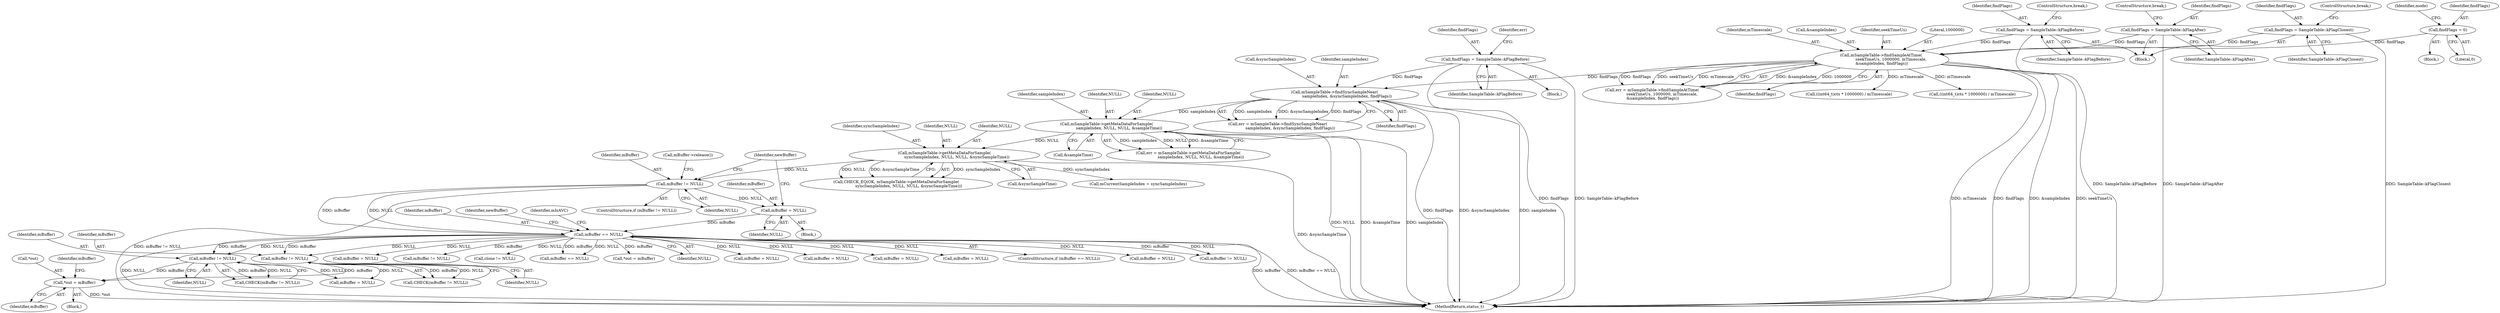 digraph "0_Android_7a282fb64fef25349e9d341f102d9cea3bf75baf@pointer" {
"1000757" [label="(Call,*out = mBuffer)"];
"1000553" [label="(Call,mBuffer != NULL)"];
"1000264" [label="(Call,mBuffer == NULL)"];
"1000251" [label="(Call,mBuffer = NULL)"];
"1000246" [label="(Call,mBuffer != NULL)"];
"1000236" [label="(Call,mSampleTable->getMetaDataForSample(\n                    syncSampleIndex, NULL, NULL, &syncSampleTime))"];
"1000204" [label="(Call,mSampleTable->getMetaDataForSample(\n                    sampleIndex, NULL, NULL, &sampleTime))"];
"1000191" [label="(Call,mSampleTable->findSyncSampleNear(\n                    sampleIndex, &syncSampleIndex, findFlags))"];
"1000180" [label="(Call,findFlags = SampleTable::kFlagBefore)"];
"1000168" [label="(Call,mSampleTable->findSampleAtTime(\n                seekTimeUs, 1000000, mTimescale,\n &sampleIndex, findFlags))"];
"1000144" [label="(Call,findFlags = SampleTable::kFlagBefore)"];
"1000149" [label="(Call,findFlags = SampleTable::kFlagAfter)"];
"1000155" [label="(Call,findFlags = SampleTable::kFlagClosest)"];
"1000137" [label="(Call,findFlags = 0)"];
"1000716" [label="(Call,mBuffer != NULL)"];
"1000448" [label="(Call,mBuffer = NULL)"];
"1000236" [label="(Call,mSampleTable->getMetaDataForSample(\n                    syncSampleIndex, NULL, NULL, &syncSampleTime))"];
"1000467" [label="(Call,mBuffer != NULL)"];
"1000458" [label="(Call,clone != NULL)"];
"1000247" [label="(Identifier,mBuffer)"];
"1000171" [label="(Identifier,mTimescale)"];
"1000234" [label="(Call,CHECK_EQ(OK, mSampleTable->getMetaDataForSample(\n                    syncSampleIndex, NULL, NULL, &syncSampleTime)))"];
"1000240" [label="(Call,&syncSampleTime)"];
"1000766" [label="(MethodReturn,status_t)"];
"1000172" [label="(Call,&sampleIndex)"];
"1000265" [label="(Identifier,mBuffer)"];
"1000304" [label="(Call,mBuffer == NULL)"];
"1000403" [label="(Call,*out = mBuffer)"];
"1000250" [label="(Call,mBuffer->release())"];
"1000718" [label="(Identifier,NULL)"];
"1000193" [label="(Call,&syncSampleIndex)"];
"1000552" [label="(Call,CHECK(mBuffer != NULL))"];
"1000145" [label="(Identifier,findFlags)"];
"1000761" [label="(Call,mBuffer = NULL)"];
"1000757" [label="(Call,*out = mBuffer)"];
"1000180" [label="(Call,findFlags = SampleTable::kFlagBefore)"];
"1000266" [label="(Identifier,NULL)"];
"1000269" [label="(Identifier,newBuffer)"];
"1000147" [label="(ControlStructure,break;)"];
"1000142" [label="(Block,)"];
"1000135" [label="(Block,)"];
"1000208" [label="(Call,&sampleTime)"];
"1000156" [label="(Identifier,findFlags)"];
"1000151" [label="(Identifier,SampleTable::kFlagAfter)"];
"1000760" [label="(Identifier,mBuffer)"];
"1000249" [label="(Block,)"];
"1000192" [label="(Identifier,sampleIndex)"];
"1000758" [label="(Call,*out)"];
"1000544" [label="(Call,mBuffer = NULL)"];
"1000166" [label="(Call,err = mSampleTable->findSampleAtTime(\n                seekTimeUs, 1000000, mTimescale,\n &sampleIndex, findFlags))"];
"1000139" [label="(Literal,0)"];
"1000717" [label="(Identifier,mBuffer)"];
"1000324" [label="(Identifier,mIsAVC)"];
"1000554" [label="(Identifier,mBuffer)"];
"1000264" [label="(Call,mBuffer == NULL)"];
"1000158" [label="(ControlStructure,break;)"];
"1000182" [label="(Identifier,SampleTable::kFlagBefore)"];
"1000407" [label="(Call,mBuffer = NULL)"];
"1000205" [label="(Identifier,sampleIndex)"];
"1000206" [label="(Identifier,NULL)"];
"1000716" [label="(Call,mBuffer != NULL)"];
"1000497" [label="(Block,)"];
"1000174" [label="(Identifier,findFlags)"];
"1000152" [label="(ControlStructure,break;)"];
"1000202" [label="(Call,err = mSampleTable->getMetaDataForSample(\n                    sampleIndex, NULL, NULL, &sampleTime))"];
"1000168" [label="(Call,mSampleTable->findSampleAtTime(\n                seekTimeUs, 1000000, mTimescale,\n &sampleIndex, findFlags))"];
"1000189" [label="(Call,err = mSampleTable->findSyncSampleNear(\n                    sampleIndex, &syncSampleIndex, findFlags))"];
"1000625" [label="(Call,mBuffer = NULL)"];
"1000245" [label="(ControlStructure,if (mBuffer != NULL))"];
"1000237" [label="(Identifier,syncSampleIndex)"];
"1000146" [label="(Identifier,SampleTable::kFlagBefore)"];
"1000150" [label="(Identifier,findFlags)"];
"1000191" [label="(Call,mSampleTable->findSyncSampleNear(\n                    sampleIndex, &syncSampleIndex, findFlags))"];
"1000169" [label="(Identifier,seekTimeUs)"];
"1000141" [label="(Identifier,mode)"];
"1000149" [label="(Call,findFlags = SampleTable::kFlagAfter)"];
"1000207" [label="(Identifier,NULL)"];
"1000157" [label="(Identifier,SampleTable::kFlagClosest)"];
"1000762" [label="(Identifier,mBuffer)"];
"1000246" [label="(Call,mBuffer != NULL)"];
"1000239" [label="(Identifier,NULL)"];
"1000195" [label="(Identifier,findFlags)"];
"1000238" [label="(Identifier,NULL)"];
"1000181" [label="(Identifier,findFlags)"];
"1000138" [label="(Identifier,findFlags)"];
"1000253" [label="(Identifier,NULL)"];
"1000155" [label="(Call,findFlags = SampleTable::kFlagClosest)"];
"1000204" [label="(Call,mSampleTable->getMetaDataForSample(\n                    sampleIndex, NULL, NULL, &sampleTime))"];
"1000186" [label="(Identifier,err)"];
"1000349" [label="(Call,mBuffer = NULL)"];
"1000553" [label="(Call,mBuffer != NULL)"];
"1000263" [label="(ControlStructure,if (mBuffer == NULL))"];
"1000261" [label="(Identifier,newBuffer)"];
"1000137" [label="(Call,findFlags = 0)"];
"1000252" [label="(Identifier,mBuffer)"];
"1000144" [label="(Call,findFlags = SampleTable::kFlagBefore)"];
"1000179" [label="(Block,)"];
"1000725" [label="(Call,((int64_t)cts * 1000000) / mTimescale)"];
"1000242" [label="(Call,mCurrentSampleIndex = syncSampleIndex)"];
"1000715" [label="(Call,CHECK(mBuffer != NULL))"];
"1000170" [label="(Literal,1000000)"];
"1000555" [label="(Identifier,NULL)"];
"1000667" [label="(Call,mBuffer = NULL)"];
"1000355" [label="(Call,mBuffer != NULL)"];
"1000364" [label="(Call,((int64_t)cts * 1000000) / mTimescale)"];
"1000251" [label="(Call,mBuffer = NULL)"];
"1000248" [label="(Identifier,NULL)"];
"1000757" -> "1000497"  [label="AST: "];
"1000757" -> "1000760"  [label="CFG: "];
"1000758" -> "1000757"  [label="AST: "];
"1000760" -> "1000757"  [label="AST: "];
"1000762" -> "1000757"  [label="CFG: "];
"1000757" -> "1000766"  [label="DDG: *out"];
"1000553" -> "1000757"  [label="DDG: mBuffer"];
"1000716" -> "1000757"  [label="DDG: mBuffer"];
"1000553" -> "1000552"  [label="AST: "];
"1000553" -> "1000555"  [label="CFG: "];
"1000554" -> "1000553"  [label="AST: "];
"1000555" -> "1000553"  [label="AST: "];
"1000552" -> "1000553"  [label="CFG: "];
"1000553" -> "1000552"  [label="DDG: mBuffer"];
"1000553" -> "1000552"  [label="DDG: NULL"];
"1000264" -> "1000553"  [label="DDG: mBuffer"];
"1000264" -> "1000553"  [label="DDG: NULL"];
"1000553" -> "1000761"  [label="DDG: NULL"];
"1000264" -> "1000263"  [label="AST: "];
"1000264" -> "1000266"  [label="CFG: "];
"1000265" -> "1000264"  [label="AST: "];
"1000266" -> "1000264"  [label="AST: "];
"1000269" -> "1000264"  [label="CFG: "];
"1000324" -> "1000264"  [label="CFG: "];
"1000264" -> "1000766"  [label="DDG: mBuffer"];
"1000264" -> "1000766"  [label="DDG: mBuffer == NULL"];
"1000264" -> "1000766"  [label="DDG: NULL"];
"1000251" -> "1000264"  [label="DDG: mBuffer"];
"1000246" -> "1000264"  [label="DDG: mBuffer"];
"1000246" -> "1000264"  [label="DDG: NULL"];
"1000264" -> "1000304"  [label="DDG: mBuffer"];
"1000264" -> "1000304"  [label="DDG: NULL"];
"1000264" -> "1000349"  [label="DDG: NULL"];
"1000264" -> "1000355"  [label="DDG: mBuffer"];
"1000264" -> "1000355"  [label="DDG: NULL"];
"1000264" -> "1000403"  [label="DDG: mBuffer"];
"1000264" -> "1000407"  [label="DDG: NULL"];
"1000264" -> "1000448"  [label="DDG: NULL"];
"1000264" -> "1000458"  [label="DDG: NULL"];
"1000264" -> "1000467"  [label="DDG: mBuffer"];
"1000264" -> "1000544"  [label="DDG: NULL"];
"1000264" -> "1000625"  [label="DDG: NULL"];
"1000264" -> "1000667"  [label="DDG: NULL"];
"1000264" -> "1000716"  [label="DDG: mBuffer"];
"1000264" -> "1000716"  [label="DDG: NULL"];
"1000251" -> "1000249"  [label="AST: "];
"1000251" -> "1000253"  [label="CFG: "];
"1000252" -> "1000251"  [label="AST: "];
"1000253" -> "1000251"  [label="AST: "];
"1000261" -> "1000251"  [label="CFG: "];
"1000246" -> "1000251"  [label="DDG: NULL"];
"1000246" -> "1000245"  [label="AST: "];
"1000246" -> "1000248"  [label="CFG: "];
"1000247" -> "1000246"  [label="AST: "];
"1000248" -> "1000246"  [label="AST: "];
"1000250" -> "1000246"  [label="CFG: "];
"1000261" -> "1000246"  [label="CFG: "];
"1000246" -> "1000766"  [label="DDG: mBuffer != NULL"];
"1000236" -> "1000246"  [label="DDG: NULL"];
"1000236" -> "1000234"  [label="AST: "];
"1000236" -> "1000240"  [label="CFG: "];
"1000237" -> "1000236"  [label="AST: "];
"1000238" -> "1000236"  [label="AST: "];
"1000239" -> "1000236"  [label="AST: "];
"1000240" -> "1000236"  [label="AST: "];
"1000234" -> "1000236"  [label="CFG: "];
"1000236" -> "1000766"  [label="DDG: &syncSampleTime"];
"1000236" -> "1000234"  [label="DDG: syncSampleIndex"];
"1000236" -> "1000234"  [label="DDG: NULL"];
"1000236" -> "1000234"  [label="DDG: &syncSampleTime"];
"1000204" -> "1000236"  [label="DDG: NULL"];
"1000236" -> "1000242"  [label="DDG: syncSampleIndex"];
"1000204" -> "1000202"  [label="AST: "];
"1000204" -> "1000208"  [label="CFG: "];
"1000205" -> "1000204"  [label="AST: "];
"1000206" -> "1000204"  [label="AST: "];
"1000207" -> "1000204"  [label="AST: "];
"1000208" -> "1000204"  [label="AST: "];
"1000202" -> "1000204"  [label="CFG: "];
"1000204" -> "1000766"  [label="DDG: NULL"];
"1000204" -> "1000766"  [label="DDG: &sampleTime"];
"1000204" -> "1000766"  [label="DDG: sampleIndex"];
"1000204" -> "1000202"  [label="DDG: sampleIndex"];
"1000204" -> "1000202"  [label="DDG: NULL"];
"1000204" -> "1000202"  [label="DDG: &sampleTime"];
"1000191" -> "1000204"  [label="DDG: sampleIndex"];
"1000191" -> "1000189"  [label="AST: "];
"1000191" -> "1000195"  [label="CFG: "];
"1000192" -> "1000191"  [label="AST: "];
"1000193" -> "1000191"  [label="AST: "];
"1000195" -> "1000191"  [label="AST: "];
"1000189" -> "1000191"  [label="CFG: "];
"1000191" -> "1000766"  [label="DDG: findFlags"];
"1000191" -> "1000766"  [label="DDG: &syncSampleIndex"];
"1000191" -> "1000766"  [label="DDG: sampleIndex"];
"1000191" -> "1000189"  [label="DDG: sampleIndex"];
"1000191" -> "1000189"  [label="DDG: &syncSampleIndex"];
"1000191" -> "1000189"  [label="DDG: findFlags"];
"1000180" -> "1000191"  [label="DDG: findFlags"];
"1000168" -> "1000191"  [label="DDG: findFlags"];
"1000180" -> "1000179"  [label="AST: "];
"1000180" -> "1000182"  [label="CFG: "];
"1000181" -> "1000180"  [label="AST: "];
"1000182" -> "1000180"  [label="AST: "];
"1000186" -> "1000180"  [label="CFG: "];
"1000180" -> "1000766"  [label="DDG: SampleTable::kFlagBefore"];
"1000180" -> "1000766"  [label="DDG: findFlags"];
"1000168" -> "1000166"  [label="AST: "];
"1000168" -> "1000174"  [label="CFG: "];
"1000169" -> "1000168"  [label="AST: "];
"1000170" -> "1000168"  [label="AST: "];
"1000171" -> "1000168"  [label="AST: "];
"1000172" -> "1000168"  [label="AST: "];
"1000174" -> "1000168"  [label="AST: "];
"1000166" -> "1000168"  [label="CFG: "];
"1000168" -> "1000766"  [label="DDG: &sampleIndex"];
"1000168" -> "1000766"  [label="DDG: seekTimeUs"];
"1000168" -> "1000766"  [label="DDG: mTimescale"];
"1000168" -> "1000766"  [label="DDG: findFlags"];
"1000168" -> "1000166"  [label="DDG: &sampleIndex"];
"1000168" -> "1000166"  [label="DDG: 1000000"];
"1000168" -> "1000166"  [label="DDG: findFlags"];
"1000168" -> "1000166"  [label="DDG: seekTimeUs"];
"1000168" -> "1000166"  [label="DDG: mTimescale"];
"1000144" -> "1000168"  [label="DDG: findFlags"];
"1000149" -> "1000168"  [label="DDG: findFlags"];
"1000155" -> "1000168"  [label="DDG: findFlags"];
"1000137" -> "1000168"  [label="DDG: findFlags"];
"1000168" -> "1000364"  [label="DDG: mTimescale"];
"1000168" -> "1000725"  [label="DDG: mTimescale"];
"1000144" -> "1000142"  [label="AST: "];
"1000144" -> "1000146"  [label="CFG: "];
"1000145" -> "1000144"  [label="AST: "];
"1000146" -> "1000144"  [label="AST: "];
"1000147" -> "1000144"  [label="CFG: "];
"1000144" -> "1000766"  [label="DDG: SampleTable::kFlagBefore"];
"1000149" -> "1000142"  [label="AST: "];
"1000149" -> "1000151"  [label="CFG: "];
"1000150" -> "1000149"  [label="AST: "];
"1000151" -> "1000149"  [label="AST: "];
"1000152" -> "1000149"  [label="CFG: "];
"1000149" -> "1000766"  [label="DDG: SampleTable::kFlagAfter"];
"1000155" -> "1000142"  [label="AST: "];
"1000155" -> "1000157"  [label="CFG: "];
"1000156" -> "1000155"  [label="AST: "];
"1000157" -> "1000155"  [label="AST: "];
"1000158" -> "1000155"  [label="CFG: "];
"1000155" -> "1000766"  [label="DDG: SampleTable::kFlagClosest"];
"1000137" -> "1000135"  [label="AST: "];
"1000137" -> "1000139"  [label="CFG: "];
"1000138" -> "1000137"  [label="AST: "];
"1000139" -> "1000137"  [label="AST: "];
"1000141" -> "1000137"  [label="CFG: "];
"1000716" -> "1000715"  [label="AST: "];
"1000716" -> "1000718"  [label="CFG: "];
"1000717" -> "1000716"  [label="AST: "];
"1000718" -> "1000716"  [label="AST: "];
"1000715" -> "1000716"  [label="CFG: "];
"1000716" -> "1000715"  [label="DDG: mBuffer"];
"1000716" -> "1000715"  [label="DDG: NULL"];
"1000716" -> "1000761"  [label="DDG: NULL"];
}
